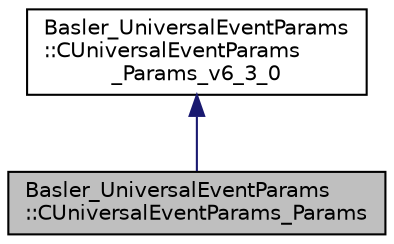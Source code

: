 digraph "Basler_UniversalEventParams::CUniversalEventParams_Params"
{
  edge [fontname="Helvetica",fontsize="10",labelfontname="Helvetica",labelfontsize="10"];
  node [fontname="Helvetica",fontsize="10",shape=record];
  Node1 [label="Basler_UniversalEventParams\l::CUniversalEventParams_Params",height=0.2,width=0.4,color="black", fillcolor="grey75", style="filled", fontcolor="black"];
  Node2 -> Node1 [dir="back",color="midnightblue",fontsize="10",style="solid",fontname="Helvetica"];
  Node2 [label="Basler_UniversalEventParams\l::CUniversalEventParams\l_Params_v6_3_0",height=0.2,width=0.4,color="black", fillcolor="white", style="filled",URL="$class_basler___universal_event_params_1_1_c_universal_event_params___params__v6__3__0.html",tooltip="A parameter class containing all parameters as members that are available for pylon event grabbers..."];
}
